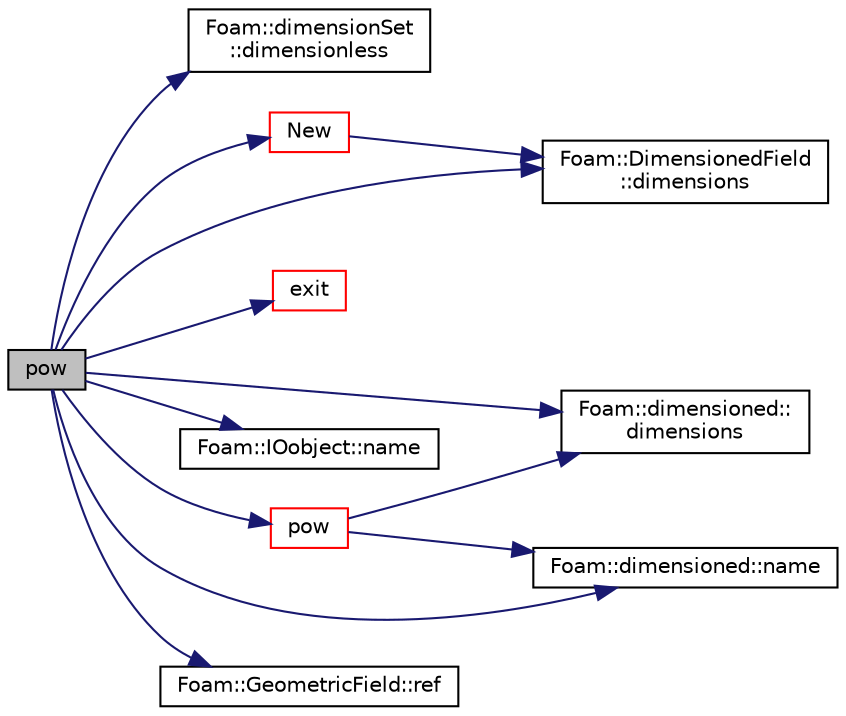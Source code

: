 digraph "pow"
{
  bgcolor="transparent";
  edge [fontname="Helvetica",fontsize="10",labelfontname="Helvetica",labelfontsize="10"];
  node [fontname="Helvetica",fontsize="10",shape=record];
  rankdir="LR";
  Node86645 [label="pow",height=0.2,width=0.4,color="black", fillcolor="grey75", style="filled", fontcolor="black"];
  Node86645 -> Node86646 [color="midnightblue",fontsize="10",style="solid",fontname="Helvetica"];
  Node86646 [label="Foam::dimensionSet\l::dimensionless",height=0.2,width=0.4,color="black",URL="$a27477.html#abfca824f6f787b2201b4de0a47bf46ef",tooltip="Return true if it is dimensionless. "];
  Node86645 -> Node86647 [color="midnightblue",fontsize="10",style="solid",fontname="Helvetica"];
  Node86647 [label="Foam::dimensioned::\ldimensions",height=0.2,width=0.4,color="black",URL="$a27473.html#a512673c2674ca2d38885f1bb5f6994fb",tooltip="Return const reference to dimensions. "];
  Node86645 -> Node86648 [color="midnightblue",fontsize="10",style="solid",fontname="Helvetica"];
  Node86648 [label="Foam::DimensionedField\l::dimensions",height=0.2,width=0.4,color="black",URL="$a27497.html#a512673c2674ca2d38885f1bb5f6994fb",tooltip="Return dimensions. "];
  Node86645 -> Node86649 [color="midnightblue",fontsize="10",style="solid",fontname="Helvetica"];
  Node86649 [label="exit",height=0.2,width=0.4,color="red",URL="$a21851.html#a06ca7250d8e89caf05243ec094843642"];
  Node86645 -> Node86693 [color="midnightblue",fontsize="10",style="solid",fontname="Helvetica"];
  Node86693 [label="Foam::dimensioned::name",height=0.2,width=0.4,color="black",URL="$a27473.html#ade4113569ef0db70665fded275a5e38e",tooltip="Return const reference to name. "];
  Node86645 -> Node86697 [color="midnightblue",fontsize="10",style="solid",fontname="Helvetica"];
  Node86697 [label="Foam::IOobject::name",height=0.2,width=0.4,color="black",URL="$a27249.html#acc80e00a8ac919288fb55bd14cc88bf6",tooltip="Return name. "];
  Node86645 -> Node86698 [color="midnightblue",fontsize="10",style="solid",fontname="Helvetica"];
  Node86698 [label="New",height=0.2,width=0.4,color="red",URL="$a21851.html#a9d62cf14554c95e83f83f14909d9e0ec"];
  Node86698 -> Node86648 [color="midnightblue",fontsize="10",style="solid",fontname="Helvetica"];
  Node86645 -> Node86692 [color="midnightblue",fontsize="10",style="solid",fontname="Helvetica"];
  Node86692 [label="pow",height=0.2,width=0.4,color="red",URL="$a21851.html#a7500c8e9d27a442adc75e287de074c7c"];
  Node86692 -> Node86647 [color="midnightblue",fontsize="10",style="solid",fontname="Helvetica"];
  Node86692 -> Node86693 [color="midnightblue",fontsize="10",style="solid",fontname="Helvetica"];
  Node86645 -> Node86974 [color="midnightblue",fontsize="10",style="solid",fontname="Helvetica"];
  Node86974 [label="Foam::GeometricField::ref",height=0.2,width=0.4,color="black",URL="$a23249.html#a08b047935717956ddaa7d514f9b65d4e",tooltip="Return a reference to the dimensioned internal field. "];
}
